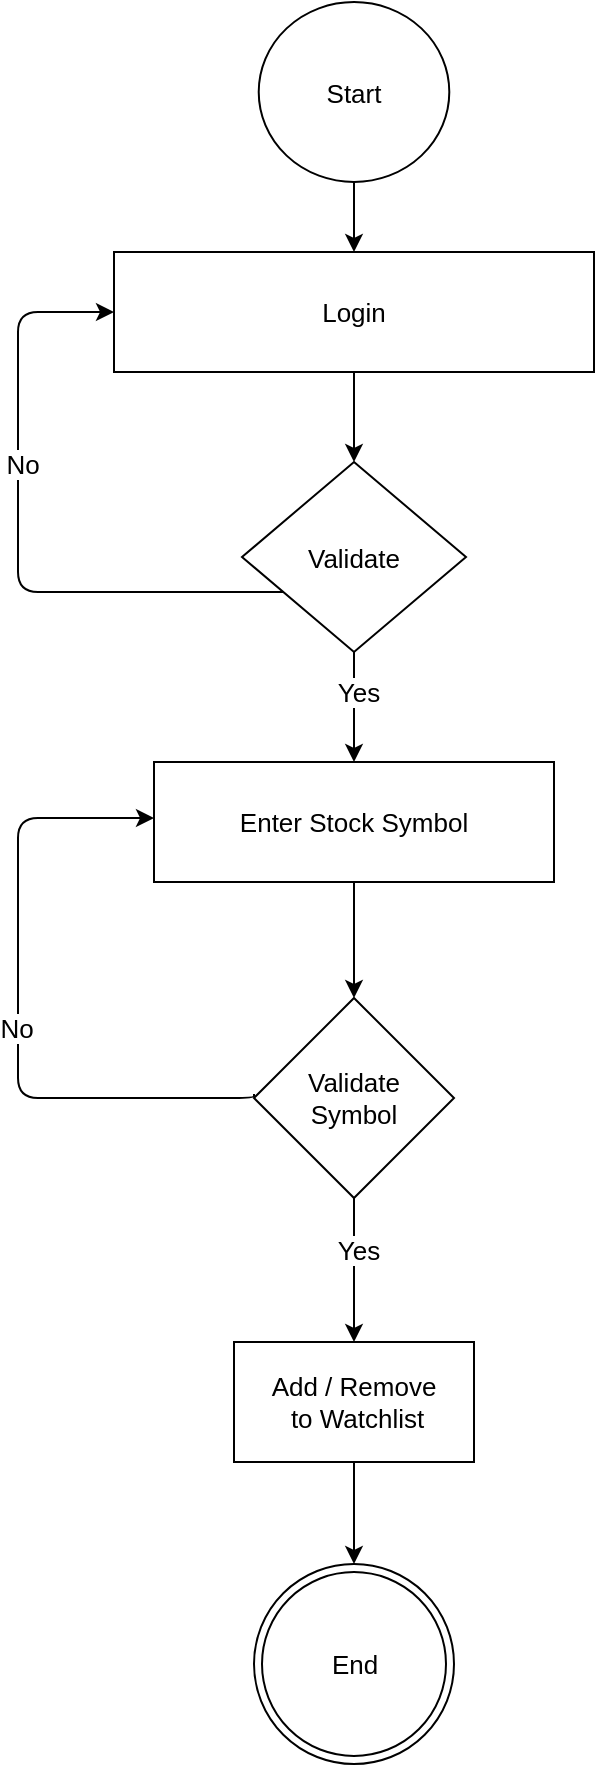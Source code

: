 <mxfile>
    <diagram id="vyEY21Yt6QbS2T0CRkBT" name="Page-1">
        <mxGraphModel dx="1133" dy="825" grid="1" gridSize="10" guides="1" tooltips="1" connect="1" arrows="1" fold="1" page="1" pageScale="1" pageWidth="850" pageHeight="1100" math="0" shadow="0">
            <root>
                <mxCell id="0"/>
                <mxCell id="1" parent="0"/>
                <mxCell id="4" value="" style="edgeStyle=none;html=1;fontSize=13;" parent="1" source="2" target="3" edge="1">
                    <mxGeometry relative="1" as="geometry"/>
                </mxCell>
                <mxCell id="2" value="Start" style="ellipse;fontSize=13;" parent="1" vertex="1">
                    <mxGeometry x="410.36" y="80" width="95.29" height="90" as="geometry"/>
                </mxCell>
                <mxCell id="6" value="" style="edgeStyle=none;html=1;fontSize=13;" parent="1" source="3" target="5" edge="1">
                    <mxGeometry relative="1" as="geometry"/>
                </mxCell>
                <mxCell id="3" value="Login" style="whiteSpace=wrap;html=1;fillColor=none;fontSize=13;" parent="1" vertex="1">
                    <mxGeometry x="338" y="205" width="240" height="60" as="geometry"/>
                </mxCell>
                <mxCell id="7" style="edgeStyle=orthogonalEdgeStyle;html=1;entryX=0;entryY=0.5;entryDx=0;entryDy=0;fontSize=13;" parent="1" source="5" target="3" edge="1">
                    <mxGeometry relative="1" as="geometry">
                        <Array as="points">
                            <mxPoint x="290" y="375"/>
                            <mxPoint x="290" y="235"/>
                        </Array>
                    </mxGeometry>
                </mxCell>
                <mxCell id="17" value="No" style="edgeLabel;html=1;align=center;verticalAlign=middle;resizable=0;points=[];fontSize=13;" parent="7" vertex="1" connectable="0">
                    <mxGeometry x="0.228" y="-2" relative="1" as="geometry">
                        <mxPoint as="offset"/>
                    </mxGeometry>
                </mxCell>
                <mxCell id="9" value="" style="edgeStyle=orthogonalEdgeStyle;html=1;fontSize=13;" parent="1" source="5" target="8" edge="1">
                    <mxGeometry relative="1" as="geometry"/>
                </mxCell>
                <mxCell id="18" value="Yes" style="edgeLabel;html=1;align=center;verticalAlign=middle;resizable=0;points=[];fontSize=13;" parent="9" vertex="1" connectable="0">
                    <mxGeometry x="-0.267" y="2" relative="1" as="geometry">
                        <mxPoint as="offset"/>
                    </mxGeometry>
                </mxCell>
                <mxCell id="5" value="Validate" style="rhombus;whiteSpace=wrap;html=1;fillColor=none;fontSize=13;" parent="1" vertex="1">
                    <mxGeometry x="402" y="310" width="112" height="95" as="geometry"/>
                </mxCell>
                <mxCell id="11" value="" style="edgeStyle=orthogonalEdgeStyle;html=1;fontSize=13;" parent="1" source="8" target="10" edge="1">
                    <mxGeometry relative="1" as="geometry"/>
                </mxCell>
                <mxCell id="8" value="Enter Stock Symbol" style="whiteSpace=wrap;html=1;fillColor=none;spacing=4;fontSize=13;" parent="1" vertex="1">
                    <mxGeometry x="358" y="460" width="200" height="60" as="geometry"/>
                </mxCell>
                <mxCell id="12" style="edgeStyle=orthogonalEdgeStyle;html=1;exitX=0;exitY=0.5;exitDx=0;exitDy=0;entryX=0;entryY=0.5;entryDx=0;entryDy=0;fontSize=13;" parent="1" edge="1">
                    <mxGeometry relative="1" as="geometry">
                        <Array as="points">
                            <mxPoint x="408" y="628"/>
                            <mxPoint x="290" y="628"/>
                            <mxPoint x="290" y="488"/>
                        </Array>
                        <mxPoint x="408" y="626" as="sourcePoint"/>
                        <mxPoint x="358" y="488" as="targetPoint"/>
                    </mxGeometry>
                </mxCell>
                <mxCell id="19" value="No" style="edgeLabel;html=1;align=center;verticalAlign=middle;resizable=0;points=[];fontSize=13;" parent="12" vertex="1" connectable="0">
                    <mxGeometry x="-0.055" y="1" relative="1" as="geometry">
                        <mxPoint as="offset"/>
                    </mxGeometry>
                </mxCell>
                <mxCell id="14" value="" style="edgeStyle=orthogonalEdgeStyle;html=1;fontSize=13;" parent="1" source="10" target="13" edge="1">
                    <mxGeometry relative="1" as="geometry"/>
                </mxCell>
                <mxCell id="20" value="Yes" style="edgeLabel;html=1;align=center;verticalAlign=middle;resizable=0;points=[];fontSize=13;" parent="14" vertex="1" connectable="0">
                    <mxGeometry x="-0.28" y="2" relative="1" as="geometry">
                        <mxPoint as="offset"/>
                    </mxGeometry>
                </mxCell>
                <mxCell id="10" value="Validate Symbol" style="rhombus;whiteSpace=wrap;html=1;fillColor=none;spacing=10;fontSize=13;" parent="1" vertex="1">
                    <mxGeometry x="408" y="578" width="100" height="100" as="geometry"/>
                </mxCell>
                <mxCell id="16" value="" style="edgeStyle=orthogonalEdgeStyle;html=1;fontSize=13;" parent="1" source="13" target="15" edge="1">
                    <mxGeometry relative="1" as="geometry"/>
                </mxCell>
                <mxCell id="13" value="Add / Remove&lt;br style=&quot;font-size: 13px;&quot;&gt;&amp;nbsp;to Watchlist" style="whiteSpace=wrap;html=1;fillColor=none;spacing=10;fontSize=13;" parent="1" vertex="1">
                    <mxGeometry x="398" y="750" width="120" height="60" as="geometry"/>
                </mxCell>
                <mxCell id="15" value="End" style="ellipse;html=1;shape=endState;fontSize=13;" parent="1" vertex="1">
                    <mxGeometry x="408" y="861" width="100" height="100" as="geometry"/>
                </mxCell>
            </root>
        </mxGraphModel>
    </diagram>
</mxfile>